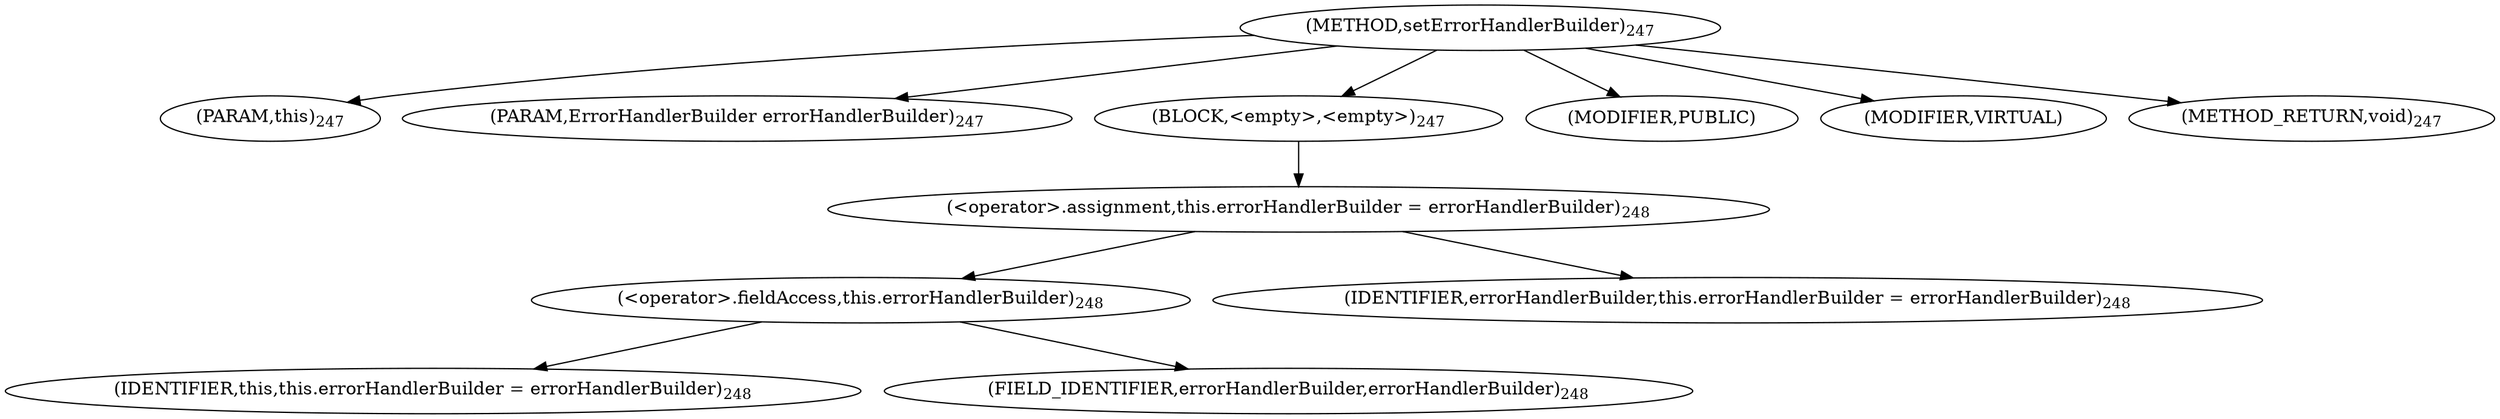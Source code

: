 digraph "setErrorHandlerBuilder" {  
"536" [label = <(METHOD,setErrorHandlerBuilder)<SUB>247</SUB>> ]
"29" [label = <(PARAM,this)<SUB>247</SUB>> ]
"537" [label = <(PARAM,ErrorHandlerBuilder errorHandlerBuilder)<SUB>247</SUB>> ]
"538" [label = <(BLOCK,&lt;empty&gt;,&lt;empty&gt;)<SUB>247</SUB>> ]
"539" [label = <(&lt;operator&gt;.assignment,this.errorHandlerBuilder = errorHandlerBuilder)<SUB>248</SUB>> ]
"540" [label = <(&lt;operator&gt;.fieldAccess,this.errorHandlerBuilder)<SUB>248</SUB>> ]
"28" [label = <(IDENTIFIER,this,this.errorHandlerBuilder = errorHandlerBuilder)<SUB>248</SUB>> ]
"541" [label = <(FIELD_IDENTIFIER,errorHandlerBuilder,errorHandlerBuilder)<SUB>248</SUB>> ]
"542" [label = <(IDENTIFIER,errorHandlerBuilder,this.errorHandlerBuilder = errorHandlerBuilder)<SUB>248</SUB>> ]
"543" [label = <(MODIFIER,PUBLIC)> ]
"544" [label = <(MODIFIER,VIRTUAL)> ]
"545" [label = <(METHOD_RETURN,void)<SUB>247</SUB>> ]
  "536" -> "29" 
  "536" -> "537" 
  "536" -> "538" 
  "536" -> "543" 
  "536" -> "544" 
  "536" -> "545" 
  "538" -> "539" 
  "539" -> "540" 
  "539" -> "542" 
  "540" -> "28" 
  "540" -> "541" 
}
